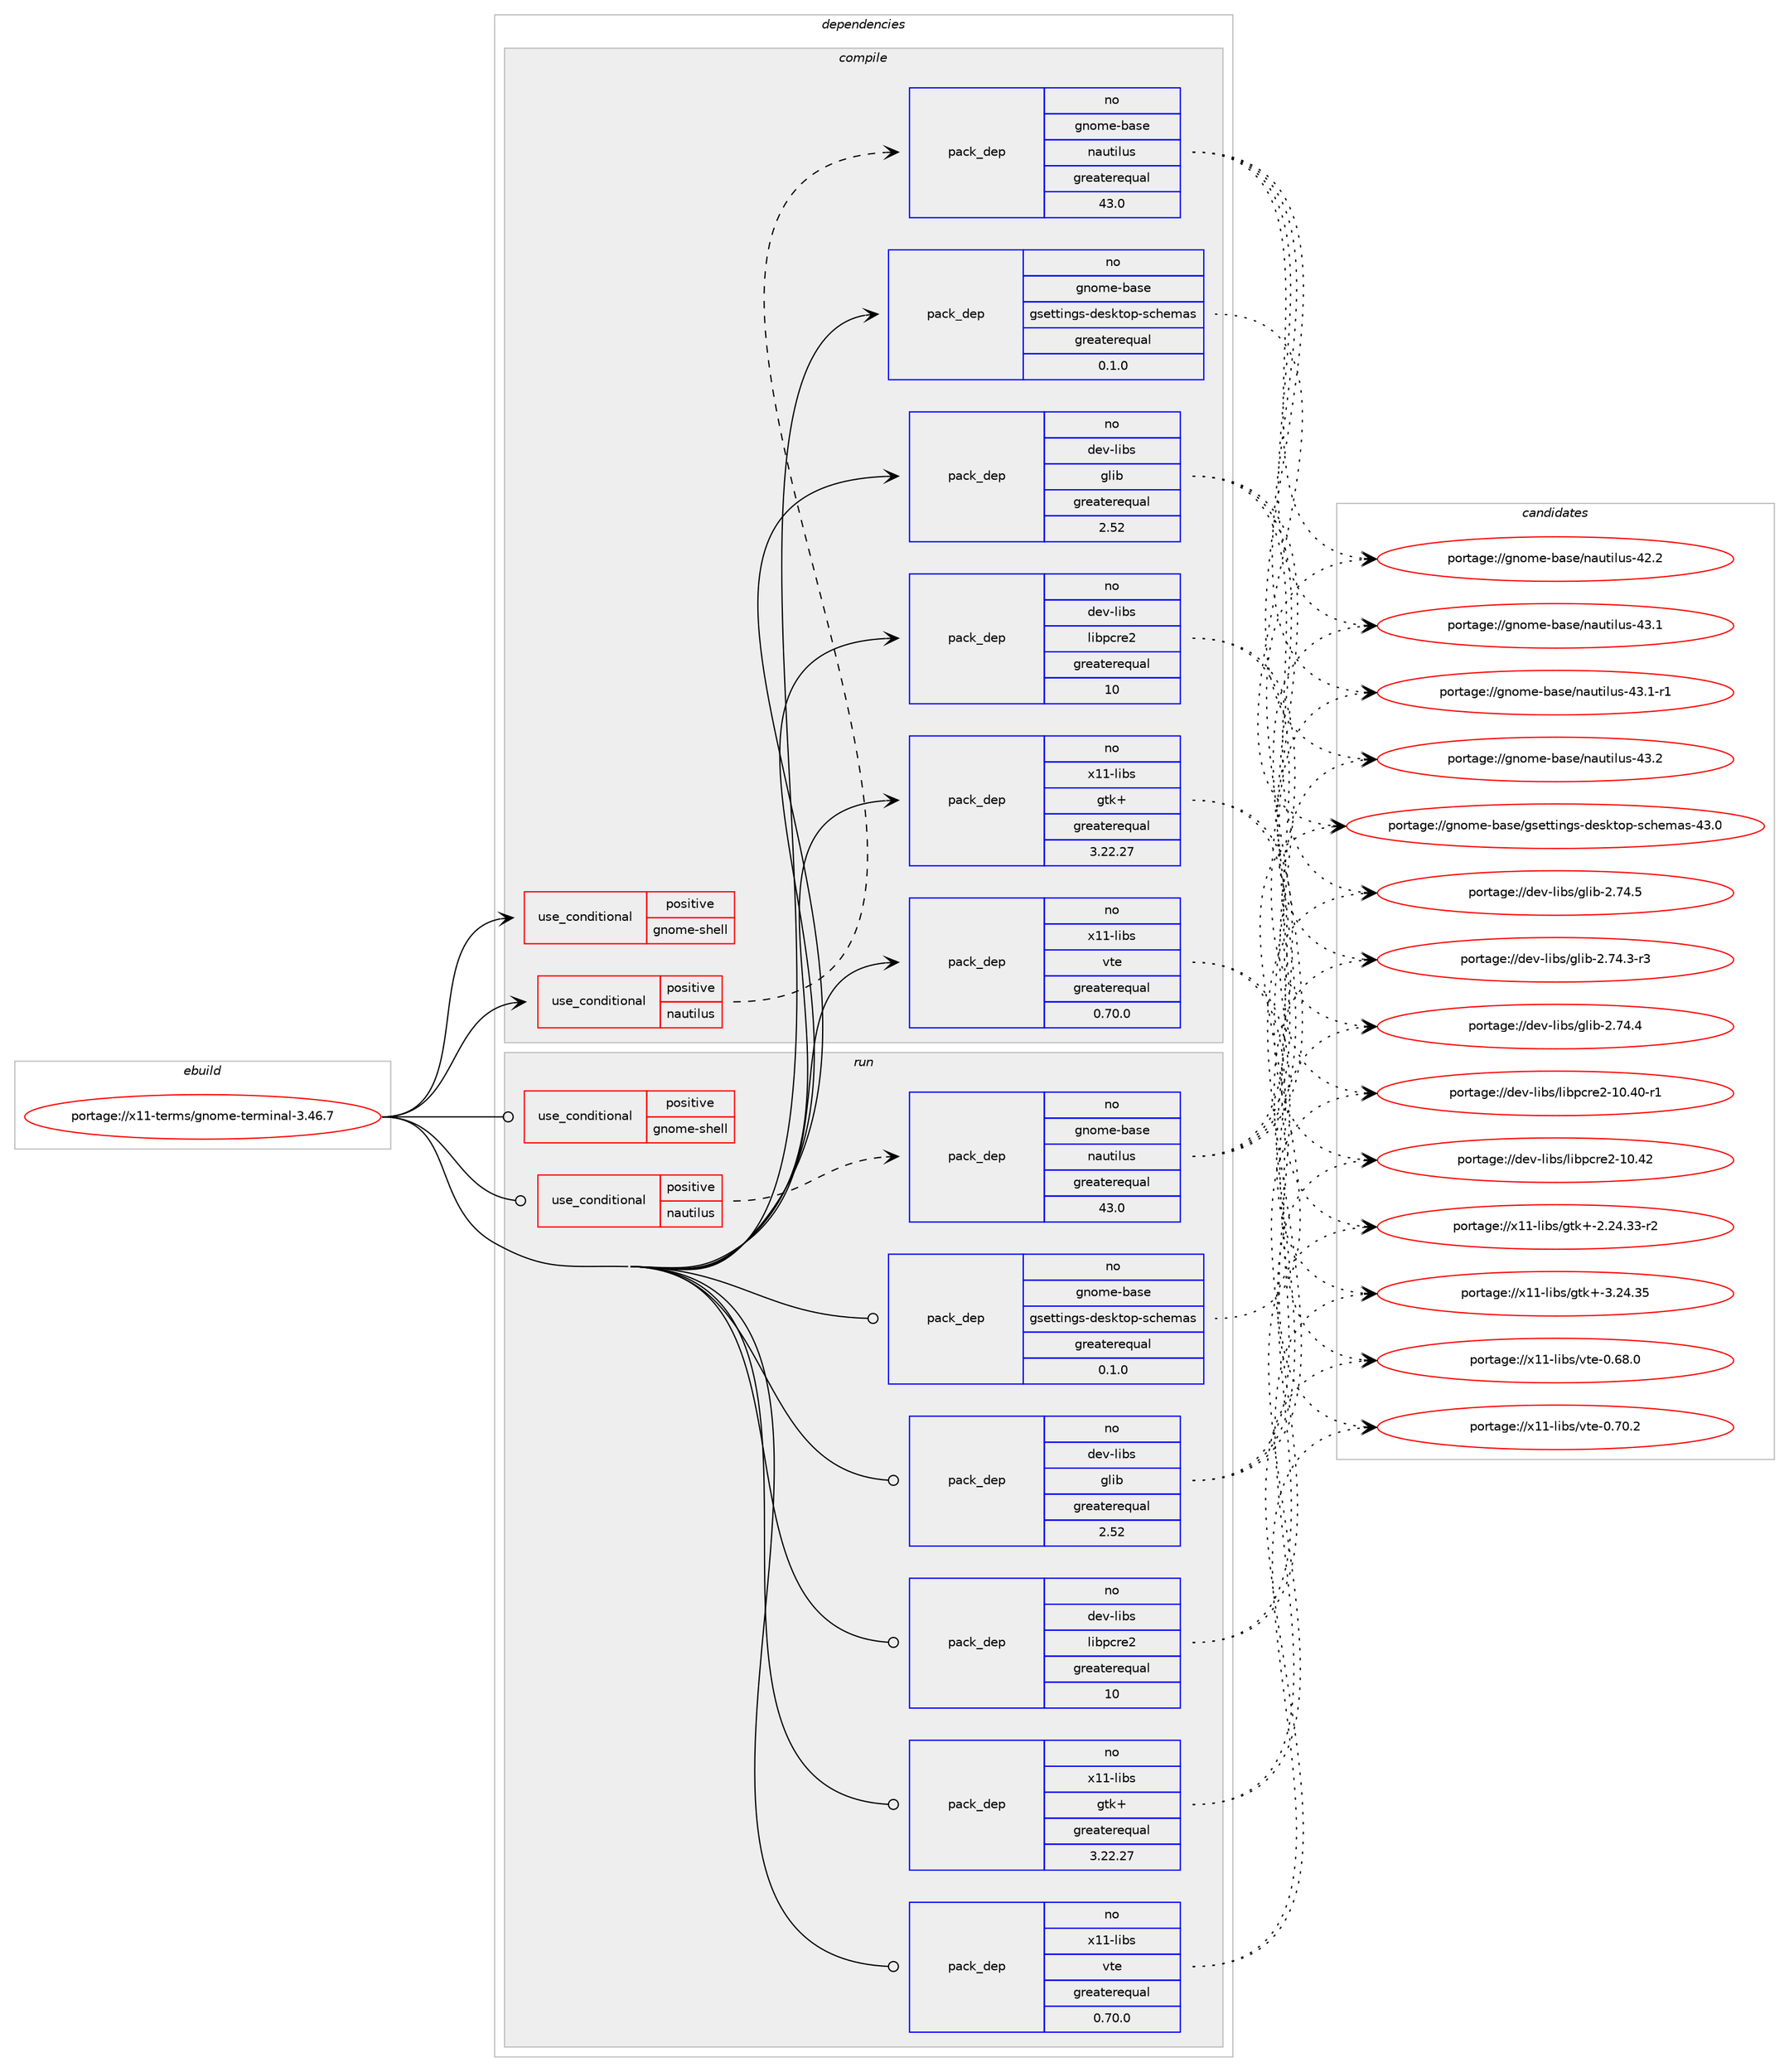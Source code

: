 digraph prolog {

# *************
# Graph options
# *************

newrank=true;
concentrate=true;
compound=true;
graph [rankdir=LR,fontname=Helvetica,fontsize=10,ranksep=1.5];#, ranksep=2.5, nodesep=0.2];
edge  [arrowhead=vee];
node  [fontname=Helvetica,fontsize=10];

# **********
# The ebuild
# **********

subgraph cluster_leftcol {
color=gray;
rank=same;
label=<<i>ebuild</i>>;
id [label="portage://x11-terms/gnome-terminal-3.46.7", color=red, width=4, href="../x11-terms/gnome-terminal-3.46.7.svg"];
}

# ****************
# The dependencies
# ****************

subgraph cluster_midcol {
color=gray;
label=<<i>dependencies</i>>;
subgraph cluster_compile {
fillcolor="#eeeeee";
style=filled;
label=<<i>compile</i>>;
subgraph cond6564 {
dependency10641 [label=<<TABLE BORDER="0" CELLBORDER="1" CELLSPACING="0" CELLPADDING="4"><TR><TD ROWSPAN="3" CELLPADDING="10">use_conditional</TD></TR><TR><TD>positive</TD></TR><TR><TD>gnome-shell</TD></TR></TABLE>>, shape=none, color=red];
# *** BEGIN UNKNOWN DEPENDENCY TYPE (TODO) ***
# dependency10641 -> package_dependency(portage://x11-terms/gnome-terminal-3.46.7,install,no,gnome-base,gnome-shell,none,[,,],[],[])
# *** END UNKNOWN DEPENDENCY TYPE (TODO) ***

}
id:e -> dependency10641:w [weight=20,style="solid",arrowhead="vee"];
subgraph cond6565 {
dependency10642 [label=<<TABLE BORDER="0" CELLBORDER="1" CELLSPACING="0" CELLPADDING="4"><TR><TD ROWSPAN="3" CELLPADDING="10">use_conditional</TD></TR><TR><TD>positive</TD></TR><TR><TD>nautilus</TD></TR></TABLE>>, shape=none, color=red];
subgraph pack3941 {
dependency10643 [label=<<TABLE BORDER="0" CELLBORDER="1" CELLSPACING="0" CELLPADDING="4" WIDTH="220"><TR><TD ROWSPAN="6" CELLPADDING="30">pack_dep</TD></TR><TR><TD WIDTH="110">no</TD></TR><TR><TD>gnome-base</TD></TR><TR><TD>nautilus</TD></TR><TR><TD>greaterequal</TD></TR><TR><TD>43.0</TD></TR></TABLE>>, shape=none, color=blue];
}
dependency10642:e -> dependency10643:w [weight=20,style="dashed",arrowhead="vee"];
}
id:e -> dependency10642:w [weight=20,style="solid",arrowhead="vee"];
subgraph pack3942 {
dependency10644 [label=<<TABLE BORDER="0" CELLBORDER="1" CELLSPACING="0" CELLPADDING="4" WIDTH="220"><TR><TD ROWSPAN="6" CELLPADDING="30">pack_dep</TD></TR><TR><TD WIDTH="110">no</TD></TR><TR><TD>dev-libs</TD></TR><TR><TD>glib</TD></TR><TR><TD>greaterequal</TD></TR><TR><TD>2.52</TD></TR></TABLE>>, shape=none, color=blue];
}
id:e -> dependency10644:w [weight=20,style="solid",arrowhead="vee"];
subgraph pack3943 {
dependency10645 [label=<<TABLE BORDER="0" CELLBORDER="1" CELLSPACING="0" CELLPADDING="4" WIDTH="220"><TR><TD ROWSPAN="6" CELLPADDING="30">pack_dep</TD></TR><TR><TD WIDTH="110">no</TD></TR><TR><TD>dev-libs</TD></TR><TR><TD>libpcre2</TD></TR><TR><TD>greaterequal</TD></TR><TR><TD>10</TD></TR></TABLE>>, shape=none, color=blue];
}
id:e -> dependency10645:w [weight=20,style="solid",arrowhead="vee"];
subgraph pack3944 {
dependency10646 [label=<<TABLE BORDER="0" CELLBORDER="1" CELLSPACING="0" CELLPADDING="4" WIDTH="220"><TR><TD ROWSPAN="6" CELLPADDING="30">pack_dep</TD></TR><TR><TD WIDTH="110">no</TD></TR><TR><TD>gnome-base</TD></TR><TR><TD>gsettings-desktop-schemas</TD></TR><TR><TD>greaterequal</TD></TR><TR><TD>0.1.0</TD></TR></TABLE>>, shape=none, color=blue];
}
id:e -> dependency10646:w [weight=20,style="solid",arrowhead="vee"];
# *** BEGIN UNKNOWN DEPENDENCY TYPE (TODO) ***
# id -> package_dependency(portage://x11-terms/gnome-terminal-3.46.7,install,no,sys-apps,util-linux,none,[,,],[],[])
# *** END UNKNOWN DEPENDENCY TYPE (TODO) ***

subgraph pack3945 {
dependency10647 [label=<<TABLE BORDER="0" CELLBORDER="1" CELLSPACING="0" CELLPADDING="4" WIDTH="220"><TR><TD ROWSPAN="6" CELLPADDING="30">pack_dep</TD></TR><TR><TD WIDTH="110">no</TD></TR><TR><TD>x11-libs</TD></TR><TR><TD>gtk+</TD></TR><TR><TD>greaterequal</TD></TR><TR><TD>3.22.27</TD></TR></TABLE>>, shape=none, color=blue];
}
id:e -> dependency10647:w [weight=20,style="solid",arrowhead="vee"];
subgraph pack3946 {
dependency10648 [label=<<TABLE BORDER="0" CELLBORDER="1" CELLSPACING="0" CELLPADDING="4" WIDTH="220"><TR><TD ROWSPAN="6" CELLPADDING="30">pack_dep</TD></TR><TR><TD WIDTH="110">no</TD></TR><TR><TD>x11-libs</TD></TR><TR><TD>vte</TD></TR><TR><TD>greaterequal</TD></TR><TR><TD>0.70.0</TD></TR></TABLE>>, shape=none, color=blue];
}
id:e -> dependency10648:w [weight=20,style="solid",arrowhead="vee"];
}
subgraph cluster_compileandrun {
fillcolor="#eeeeee";
style=filled;
label=<<i>compile and run</i>>;
}
subgraph cluster_run {
fillcolor="#eeeeee";
style=filled;
label=<<i>run</i>>;
subgraph cond6566 {
dependency10649 [label=<<TABLE BORDER="0" CELLBORDER="1" CELLSPACING="0" CELLPADDING="4"><TR><TD ROWSPAN="3" CELLPADDING="10">use_conditional</TD></TR><TR><TD>positive</TD></TR><TR><TD>gnome-shell</TD></TR></TABLE>>, shape=none, color=red];
# *** BEGIN UNKNOWN DEPENDENCY TYPE (TODO) ***
# dependency10649 -> package_dependency(portage://x11-terms/gnome-terminal-3.46.7,run,no,gnome-base,gnome-shell,none,[,,],[],[])
# *** END UNKNOWN DEPENDENCY TYPE (TODO) ***

}
id:e -> dependency10649:w [weight=20,style="solid",arrowhead="odot"];
subgraph cond6567 {
dependency10650 [label=<<TABLE BORDER="0" CELLBORDER="1" CELLSPACING="0" CELLPADDING="4"><TR><TD ROWSPAN="3" CELLPADDING="10">use_conditional</TD></TR><TR><TD>positive</TD></TR><TR><TD>nautilus</TD></TR></TABLE>>, shape=none, color=red];
subgraph pack3947 {
dependency10651 [label=<<TABLE BORDER="0" CELLBORDER="1" CELLSPACING="0" CELLPADDING="4" WIDTH="220"><TR><TD ROWSPAN="6" CELLPADDING="30">pack_dep</TD></TR><TR><TD WIDTH="110">no</TD></TR><TR><TD>gnome-base</TD></TR><TR><TD>nautilus</TD></TR><TR><TD>greaterequal</TD></TR><TR><TD>43.0</TD></TR></TABLE>>, shape=none, color=blue];
}
dependency10650:e -> dependency10651:w [weight=20,style="dashed",arrowhead="vee"];
}
id:e -> dependency10650:w [weight=20,style="solid",arrowhead="odot"];
subgraph pack3948 {
dependency10652 [label=<<TABLE BORDER="0" CELLBORDER="1" CELLSPACING="0" CELLPADDING="4" WIDTH="220"><TR><TD ROWSPAN="6" CELLPADDING="30">pack_dep</TD></TR><TR><TD WIDTH="110">no</TD></TR><TR><TD>dev-libs</TD></TR><TR><TD>glib</TD></TR><TR><TD>greaterequal</TD></TR><TR><TD>2.52</TD></TR></TABLE>>, shape=none, color=blue];
}
id:e -> dependency10652:w [weight=20,style="solid",arrowhead="odot"];
subgraph pack3949 {
dependency10653 [label=<<TABLE BORDER="0" CELLBORDER="1" CELLSPACING="0" CELLPADDING="4" WIDTH="220"><TR><TD ROWSPAN="6" CELLPADDING="30">pack_dep</TD></TR><TR><TD WIDTH="110">no</TD></TR><TR><TD>dev-libs</TD></TR><TR><TD>libpcre2</TD></TR><TR><TD>greaterequal</TD></TR><TR><TD>10</TD></TR></TABLE>>, shape=none, color=blue];
}
id:e -> dependency10653:w [weight=20,style="solid",arrowhead="odot"];
subgraph pack3950 {
dependency10654 [label=<<TABLE BORDER="0" CELLBORDER="1" CELLSPACING="0" CELLPADDING="4" WIDTH="220"><TR><TD ROWSPAN="6" CELLPADDING="30">pack_dep</TD></TR><TR><TD WIDTH="110">no</TD></TR><TR><TD>gnome-base</TD></TR><TR><TD>gsettings-desktop-schemas</TD></TR><TR><TD>greaterequal</TD></TR><TR><TD>0.1.0</TD></TR></TABLE>>, shape=none, color=blue];
}
id:e -> dependency10654:w [weight=20,style="solid",arrowhead="odot"];
# *** BEGIN UNKNOWN DEPENDENCY TYPE (TODO) ***
# id -> package_dependency(portage://x11-terms/gnome-terminal-3.46.7,run,no,sys-apps,util-linux,none,[,,],[],[])
# *** END UNKNOWN DEPENDENCY TYPE (TODO) ***

subgraph pack3951 {
dependency10655 [label=<<TABLE BORDER="0" CELLBORDER="1" CELLSPACING="0" CELLPADDING="4" WIDTH="220"><TR><TD ROWSPAN="6" CELLPADDING="30">pack_dep</TD></TR><TR><TD WIDTH="110">no</TD></TR><TR><TD>x11-libs</TD></TR><TR><TD>gtk+</TD></TR><TR><TD>greaterequal</TD></TR><TR><TD>3.22.27</TD></TR></TABLE>>, shape=none, color=blue];
}
id:e -> dependency10655:w [weight=20,style="solid",arrowhead="odot"];
subgraph pack3952 {
dependency10656 [label=<<TABLE BORDER="0" CELLBORDER="1" CELLSPACING="0" CELLPADDING="4" WIDTH="220"><TR><TD ROWSPAN="6" CELLPADDING="30">pack_dep</TD></TR><TR><TD WIDTH="110">no</TD></TR><TR><TD>x11-libs</TD></TR><TR><TD>vte</TD></TR><TR><TD>greaterequal</TD></TR><TR><TD>0.70.0</TD></TR></TABLE>>, shape=none, color=blue];
}
id:e -> dependency10656:w [weight=20,style="solid",arrowhead="odot"];
}
}

# **************
# The candidates
# **************

subgraph cluster_choices {
rank=same;
color=gray;
label=<<i>candidates</i>>;

subgraph choice3941 {
color=black;
nodesep=1;
choice10311011110910145989711510147110971171161051081171154552504650 [label="portage://gnome-base/nautilus-42.2", color=red, width=4,href="../gnome-base/nautilus-42.2.svg"];
choice10311011110910145989711510147110971171161051081171154552514649 [label="portage://gnome-base/nautilus-43.1", color=red, width=4,href="../gnome-base/nautilus-43.1.svg"];
choice103110111109101459897115101471109711711610510811711545525146494511449 [label="portage://gnome-base/nautilus-43.1-r1", color=red, width=4,href="../gnome-base/nautilus-43.1-r1.svg"];
choice10311011110910145989711510147110971171161051081171154552514650 [label="portage://gnome-base/nautilus-43.2", color=red, width=4,href="../gnome-base/nautilus-43.2.svg"];
dependency10643:e -> choice10311011110910145989711510147110971171161051081171154552504650:w [style=dotted,weight="100"];
dependency10643:e -> choice10311011110910145989711510147110971171161051081171154552514649:w [style=dotted,weight="100"];
dependency10643:e -> choice103110111109101459897115101471109711711610510811711545525146494511449:w [style=dotted,weight="100"];
dependency10643:e -> choice10311011110910145989711510147110971171161051081171154552514650:w [style=dotted,weight="100"];
}
subgraph choice3942 {
color=black;
nodesep=1;
choice10010111845108105981154710310810598455046555246514511451 [label="portage://dev-libs/glib-2.74.3-r3", color=red, width=4,href="../dev-libs/glib-2.74.3-r3.svg"];
choice1001011184510810598115471031081059845504655524652 [label="portage://dev-libs/glib-2.74.4", color=red, width=4,href="../dev-libs/glib-2.74.4.svg"];
choice1001011184510810598115471031081059845504655524653 [label="portage://dev-libs/glib-2.74.5", color=red, width=4,href="../dev-libs/glib-2.74.5.svg"];
dependency10644:e -> choice10010111845108105981154710310810598455046555246514511451:w [style=dotted,weight="100"];
dependency10644:e -> choice1001011184510810598115471031081059845504655524652:w [style=dotted,weight="100"];
dependency10644:e -> choice1001011184510810598115471031081059845504655524653:w [style=dotted,weight="100"];
}
subgraph choice3943 {
color=black;
nodesep=1;
choice1001011184510810598115471081059811299114101504549484652484511449 [label="portage://dev-libs/libpcre2-10.40-r1", color=red, width=4,href="../dev-libs/libpcre2-10.40-r1.svg"];
choice100101118451081059811547108105981129911410150454948465250 [label="portage://dev-libs/libpcre2-10.42", color=red, width=4,href="../dev-libs/libpcre2-10.42.svg"];
dependency10645:e -> choice1001011184510810598115471081059811299114101504549484652484511449:w [style=dotted,weight="100"];
dependency10645:e -> choice100101118451081059811547108105981129911410150454948465250:w [style=dotted,weight="100"];
}
subgraph choice3944 {
color=black;
nodesep=1;
choice10311011110910145989711510147103115101116116105110103115451001011151071161111124511599104101109971154552514648 [label="portage://gnome-base/gsettings-desktop-schemas-43.0", color=red, width=4,href="../gnome-base/gsettings-desktop-schemas-43.0.svg"];
dependency10646:e -> choice10311011110910145989711510147103115101116116105110103115451001011151071161111124511599104101109971154552514648:w [style=dotted,weight="100"];
}
subgraph choice3945 {
color=black;
nodesep=1;
choice12049494510810598115471031161074345504650524651514511450 [label="portage://x11-libs/gtk+-2.24.33-r2", color=red, width=4,href="../x11-libs/gtk+-2.24.33-r2.svg"];
choice1204949451081059811547103116107434551465052465153 [label="portage://x11-libs/gtk+-3.24.35", color=red, width=4,href="../x11-libs/gtk+-3.24.35.svg"];
dependency10647:e -> choice12049494510810598115471031161074345504650524651514511450:w [style=dotted,weight="100"];
dependency10647:e -> choice1204949451081059811547103116107434551465052465153:w [style=dotted,weight="100"];
}
subgraph choice3946 {
color=black;
nodesep=1;
choice120494945108105981154711811610145484654564648 [label="portage://x11-libs/vte-0.68.0", color=red, width=4,href="../x11-libs/vte-0.68.0.svg"];
choice120494945108105981154711811610145484655484650 [label="portage://x11-libs/vte-0.70.2", color=red, width=4,href="../x11-libs/vte-0.70.2.svg"];
dependency10648:e -> choice120494945108105981154711811610145484654564648:w [style=dotted,weight="100"];
dependency10648:e -> choice120494945108105981154711811610145484655484650:w [style=dotted,weight="100"];
}
subgraph choice3947 {
color=black;
nodesep=1;
choice10311011110910145989711510147110971171161051081171154552504650 [label="portage://gnome-base/nautilus-42.2", color=red, width=4,href="../gnome-base/nautilus-42.2.svg"];
choice10311011110910145989711510147110971171161051081171154552514649 [label="portage://gnome-base/nautilus-43.1", color=red, width=4,href="../gnome-base/nautilus-43.1.svg"];
choice103110111109101459897115101471109711711610510811711545525146494511449 [label="portage://gnome-base/nautilus-43.1-r1", color=red, width=4,href="../gnome-base/nautilus-43.1-r1.svg"];
choice10311011110910145989711510147110971171161051081171154552514650 [label="portage://gnome-base/nautilus-43.2", color=red, width=4,href="../gnome-base/nautilus-43.2.svg"];
dependency10651:e -> choice10311011110910145989711510147110971171161051081171154552504650:w [style=dotted,weight="100"];
dependency10651:e -> choice10311011110910145989711510147110971171161051081171154552514649:w [style=dotted,weight="100"];
dependency10651:e -> choice103110111109101459897115101471109711711610510811711545525146494511449:w [style=dotted,weight="100"];
dependency10651:e -> choice10311011110910145989711510147110971171161051081171154552514650:w [style=dotted,weight="100"];
}
subgraph choice3948 {
color=black;
nodesep=1;
choice10010111845108105981154710310810598455046555246514511451 [label="portage://dev-libs/glib-2.74.3-r3", color=red, width=4,href="../dev-libs/glib-2.74.3-r3.svg"];
choice1001011184510810598115471031081059845504655524652 [label="portage://dev-libs/glib-2.74.4", color=red, width=4,href="../dev-libs/glib-2.74.4.svg"];
choice1001011184510810598115471031081059845504655524653 [label="portage://dev-libs/glib-2.74.5", color=red, width=4,href="../dev-libs/glib-2.74.5.svg"];
dependency10652:e -> choice10010111845108105981154710310810598455046555246514511451:w [style=dotted,weight="100"];
dependency10652:e -> choice1001011184510810598115471031081059845504655524652:w [style=dotted,weight="100"];
dependency10652:e -> choice1001011184510810598115471031081059845504655524653:w [style=dotted,weight="100"];
}
subgraph choice3949 {
color=black;
nodesep=1;
choice1001011184510810598115471081059811299114101504549484652484511449 [label="portage://dev-libs/libpcre2-10.40-r1", color=red, width=4,href="../dev-libs/libpcre2-10.40-r1.svg"];
choice100101118451081059811547108105981129911410150454948465250 [label="portage://dev-libs/libpcre2-10.42", color=red, width=4,href="../dev-libs/libpcre2-10.42.svg"];
dependency10653:e -> choice1001011184510810598115471081059811299114101504549484652484511449:w [style=dotted,weight="100"];
dependency10653:e -> choice100101118451081059811547108105981129911410150454948465250:w [style=dotted,weight="100"];
}
subgraph choice3950 {
color=black;
nodesep=1;
choice10311011110910145989711510147103115101116116105110103115451001011151071161111124511599104101109971154552514648 [label="portage://gnome-base/gsettings-desktop-schemas-43.0", color=red, width=4,href="../gnome-base/gsettings-desktop-schemas-43.0.svg"];
dependency10654:e -> choice10311011110910145989711510147103115101116116105110103115451001011151071161111124511599104101109971154552514648:w [style=dotted,weight="100"];
}
subgraph choice3951 {
color=black;
nodesep=1;
choice12049494510810598115471031161074345504650524651514511450 [label="portage://x11-libs/gtk+-2.24.33-r2", color=red, width=4,href="../x11-libs/gtk+-2.24.33-r2.svg"];
choice1204949451081059811547103116107434551465052465153 [label="portage://x11-libs/gtk+-3.24.35", color=red, width=4,href="../x11-libs/gtk+-3.24.35.svg"];
dependency10655:e -> choice12049494510810598115471031161074345504650524651514511450:w [style=dotted,weight="100"];
dependency10655:e -> choice1204949451081059811547103116107434551465052465153:w [style=dotted,weight="100"];
}
subgraph choice3952 {
color=black;
nodesep=1;
choice120494945108105981154711811610145484654564648 [label="portage://x11-libs/vte-0.68.0", color=red, width=4,href="../x11-libs/vte-0.68.0.svg"];
choice120494945108105981154711811610145484655484650 [label="portage://x11-libs/vte-0.70.2", color=red, width=4,href="../x11-libs/vte-0.70.2.svg"];
dependency10656:e -> choice120494945108105981154711811610145484654564648:w [style=dotted,weight="100"];
dependency10656:e -> choice120494945108105981154711811610145484655484650:w [style=dotted,weight="100"];
}
}

}
